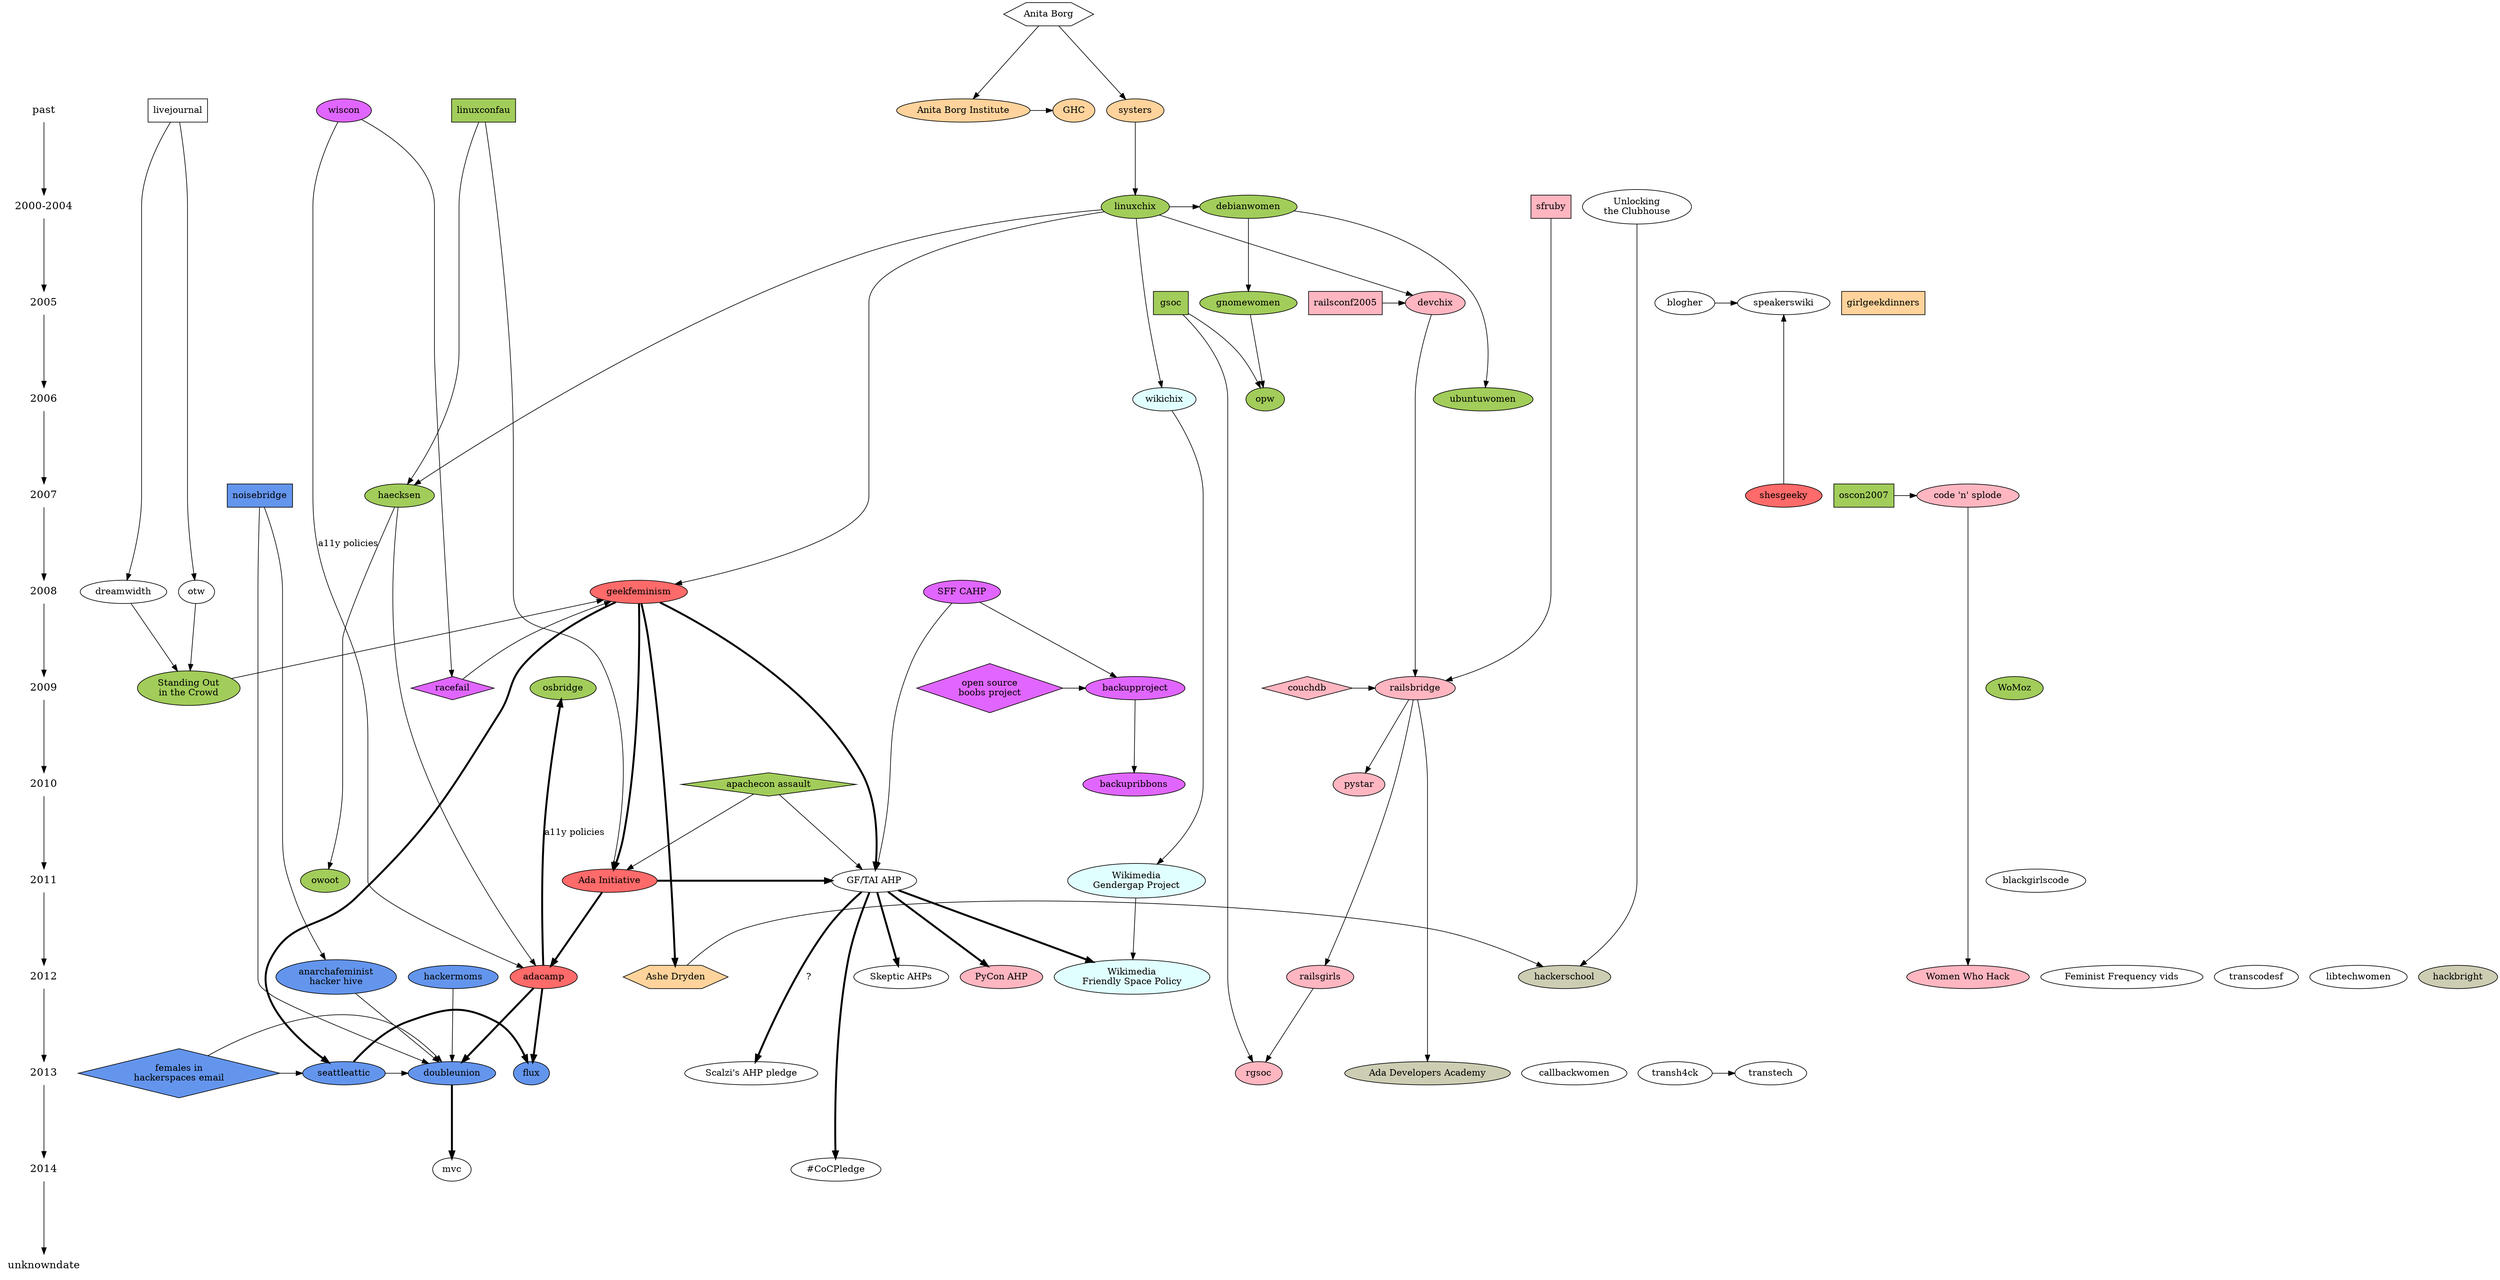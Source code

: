 digraph GeekFeminismFamilyTree {

  /*
     The following shapes are used for different types of things:
     oval = geek feminist/women-in-tech/etc organisation
     rectangle = orgs that aren't particularly feminist, but are influential
     diamond = event/incident (cf. GF wiki "Timeline of Incidents")
  */

  /*
     And this section lays out the history in terms of years.
  */

  ranksep="1.0 equally";
  {
    node [shape=plaintext, fontsize=16];
    past -> "2000-2004" -> 2005 -> 2006 -> 2007 -> 2008 -> 2009 -> 2010 -> 2011 -> 2012 -> 2013 -> 2014 -> unknowndate;
  }
  { rank = same; past; livejournal; wiscon; linuxconfau; "Anita Borg Institute"; systers, GHC}
  { rank = same; "2000-2004"; linuxchix; sfruby; debianwomen, "Unlocking\nthe Clubhouse"}
  { rank = same; 2005; railsconf2005; devchix; blogher; speakerswiki; girlgeekdinners; gnomewomen; gsoc; }
  { rank = same; 2006; wikichix; ubuntuwomen; opw; }
  { rank = same; 2007; haecksen; shesgeeky; noisebridge; oscon2007; "code 'n' splode"}
  { rank = same; 2008; "SFF CAHP"; geekfeminism; dreamwidth; otw; }
  { rank = same; 2009; "Standing Out\nin the Crowd"; racefail; couchdb; railsbridge; "open source\nboobs project"; backupproject; osbridge; WoMoz}
  { rank = same; 2010; "apachecon assault"; backupribbons; }
  { rank = same; 2011; "Ada Initiative"; "GF/TAI AHP"; owoot; blackgirlscode; "Wikimedia\nGendergap Project" }
  { rank = same; 2012; adacamp; railsgirls; "Wikimedia\nFriendly Space Policy"; "Skeptic AHPs"; "PyCon AHP"; "Feminist Frequency vids"; transcodesf; libtechwomen; "anarchafeminist\nhacker hive"; "Ashe Dryden"; hackbright; hackerschool; hackermoms; "Women Who Hack" }
  { rank = same; 2013; seattleattic; flux; doubleunion; rgsoc; callbackwomen; "Scalzi's AHP pledge"; transh4ck; transtech; "females in\nhackerspaces email"; "Ada Developers Academy"}
  { rank = same; 2014; mvc; "#CoCPledge"; }
  { rank = same; 2014; mvc }
  { rank = same; unknowndate; }

  /*
    This section lays out different communities and colour codes them.
  */

  /* pan-geekdom/"open stuff" orgs */

  geekfeminism [style=filled, fillcolor=indianred1];
  "Ada Initiative" [style=filled, fillcolor=indianred1];
  adacamp [style=filled, fillcolor=indianred1];
  shesgeeky [style=filled, fillcolor=indianred1];

  /* hacker spaces */
  noisebridge [style=filled, fillcolor=cornflowerblue];
  doubleunion [style=filled, fillcolor=cornflowerblue];
  flux [style=filled, fillcolor=cornflowerblue];
  seattleattic [style=filled, fillcolor=cornflowerblue];
  "females in\nhackerspaces email" [style=filled, fillcolor=cornflowerblue];
  "anarchafeminist\nhacker hive" [style=filled, fillcolor=cornflowerblue];
  "hackermoms" [style=filled, fillcolor=cornflowerblue];

  /* open source */
  linuxchix [style=filled, fillcolor=darkolivegreen3];
  linuxconfau [style=filled, fillcolor=darkolivegreen3];
  gnomewomen [style=filled, fillcolor=darkolivegreen3];
  debianwomen [style=filled, fillcolor=darkolivegreen3];
  ubuntuwomen [style=filled, fillcolor=darkolivegreen3];
  haecksen [style=filled, fillcolor=darkolivegreen3];
  owoot [style=filled, fillcolor=darkolivegreen3];
  oscon2007 [style=filled, fillcolor=darkolivegreen3];
  "Standing Out\nin the Crowd" [style=filled, fillcolor=darkolivegreen3];
  osbridge [style=filled, fillcolor=darkolivegreen3];
  gsoc [style=filled, fillcolor=darkolivegreen3];
  opw [style=filled, fillcolor=darkolivegreen3];
  WoMoz [style=filled, fillcolor=darkolivegreen3];
  "apachecon assault" [style=filled, fillcolor=darkolivegreen3];

  /* programming language and general programming communities */
  railsconf2005 [style=filled, fillcolor=lightpink];
  devchix [style=filled, fillcolor=lightpink];
  railsbridge [style=filled, fillcolor=lightpink];
  pystar [style=filled, fillcolor=lightpink];
  railsgirls [style=filled, fillcolor=lightpink];
  rgsoc [style=filled, fillcolor=lightpink];
  couchdb [style=filled, fillcolor=lightpink];
  sfruby [style=filled, fillcolor=lightpink];
  "PyCon AHP" [style=filled, fillcolor=lightpink];
  "code 'n' splode" [style=filled, fillcolor=lightpink];
  "Women Who Hack" [style=filled, fillcolor=lightpink];

  /* tech industry generally */
  systers [style=filled, fillcolor=burlywood1];
  "Anita Borg Institute" [style=filled, fillcolor=burlywood1];
  GHC [style=filled, fillcolor=burlywood1];
  girlgeekdinners [style=filled, fillcolor=burlywood1];
  "Ashe Dryden" [style=filled, fillcolor=burlywood1];

  /* hacker schools and academies */
  hackerschool [style=filled, fillcolor=lightyellow3];
  hackbright [style=filled, fillcolor=lightyellow3];
  "Ada Developers Academy" [style=filled, fillcolor=lightyellow3];

  /* Wikis */
  wikichix [style=filled, fillcolor=lightcyan];
  "Wikimedia\nGendergap Project" [style=filled, fillcolor=lightcyan];
  "Wikimedia\nFriendly Space Policy" [style=filled, fillcolor=lightcyan];

  /* SFF fandom */

  wiscon [style=filled, fillcolor=mediumorchid1];
  racefail [style=filled, fillcolor=mediumorchid1];
  "open source\nboobs project" [style=filled, fillcolor=mediumorchid1];
  backupproject [style=filled, fillcolor=mediumorchid1];
  backupribbons [style=filled, fillcolor=mediumorchid1];
  "SFF CAHP" [style=filled, fillcolor=mediumorchid1];

  /*
     And now, finally, the connections between different groups
  */

  /* Anita Borg Institute related stuff */

  "Anita Borg" [shape=hexagon]
  "Anita Borg" -> systers;
  "Anita Borg" -> "Anita Borg Institute";
  "Anita Borg Institute" -> "GHC"
  systers -> linuxchix;

  /* Other individuals */
  "Ashe Dryden" [shape=hexagon]
  geekfeminism -> "Ashe Dryden" [penwidth=3];

  /* GGD explicitly identify as non-feminist
   * news.bbc.co.uk/2/hi/technology/8663593.stm */
  girlgeekdinners [shape=rectangle]

  /* Skud set up the GF wiki in 2008, mostly inspired by earlier "women
   * in open source" communities such as linuxchix */
  linuxchix -> geekfeminism;

  /* in 2009, Racefail introduced Skud and other GF wiki contributors to
   * a lot of new ideas */
  racefail -> geekfeminism;
  racefail [shape=diamond];

  /* in 2010, the Noirin Plunkett's assault at ApacheCon triggered
   * discussions about anti-harassment that would lead to the formation
   * of the Ada Initiative */
  "apachecon assault" -> "Ada Initiative";
  "apachecon assault" [shape=diamond];

  /* GF (esp. volunteer burnout) was an influence on TAI */
  geekfeminism -> "Ada Initiative" [penwidth=3];

  /* The first TAI discussions were held at LCA */
  linuxconfau -> "Ada Initiative";
  linuxconfau [shape=rectangle];

  /* TAI wrote the first conf anti-harassment poilcy in response to the
   * apachecon assault */
  "apachecon assault" -> "GF/TAI AHP"
  "geekfeminism" -> "GF/TAI AHP" [penwidth=3];
  "Ada Initiative" -> "GF/TAI AHP" [penwidth=3];

  /* The Con Anti-Harassment Policy (out of SFF fandom) also inspired it */
  "SFF CAHP" -> "GF/TAI AHP"

  /* Vaguely related: Open Source Boob Project and Backup Project */
  "open source\nboobs project" -> backupproject
  "open source\nboobs project" [shape=diamond]
  "SFF CAHP" -> backupproject
  backupproject -> backupribbons;

  /* The GF/TAI AHP inspired the PyCon variant */
  "GF/TAI AHP" -> "PyCon AHP" [penwidth=3];

  /* The GF/TAI AHP inspired the skeptic variants */
  "GF/TAI AHP" -> "Skeptic AHPs" [penwidth=3];
  "GF/TAI AHP" -> "#CoCPledge" [penwidth=3];

  /* Sumana acknowledges GF as inspiration for Wikimedia\nfriendly space
   policy */

  "GF/TAI AHP" -> "Wikimedia\nFriendly Space Policy" [penwidth=3];
  "Wikimedia\nGendergap Project" -> "Wikimedia\nFriendly Space Policy";

  /* Causation here is less clear. */
  "GF/TAI AHP" -> "Scalzi's AHP pledge" [penwidth=3, label="?"];

  "Ada Initiative" -> adacamp [penwidth=3];

  /* Adacamp was inspired in some ways by Wiscon, eg. accessibility */
  wiscon -> adacamp [label="a11y policies"];
  /* and then open source bridge picked up some of that from adacamp */
  adacamp -> osbridge [label="a11y policies", penwidth=3];


  /* Hackerspaces! */
  "females in\nhackerspaces email" [shape="diamond"];
  "females in\nhackerspaces email" -> seattleattic;
  "females in\nhackerspaces email" -> doubleunion;

  noisebridge [shape="rectangle"];
  noisebridge -> "anarchafeminist\nhacker hive"
  noisebridge -> doubleunion;
  "anarchafeminist\nhacker hive" -> doubleunion;
  adacamp -> flux [penwidth=3];
  seattleattic -> flux [penwidth=3];

  /* DoubleUnion came out of AdaCamp SF in 2013 */
  adacamp -> doubleunion [penwidth=3];
  geekfeminism -> seattleattic [penwidth=3];
  /* pretty sure  hackermoms was also an inspiration? */
  hackermoms -> doubleunion;
  seattleattic -> doubleunion;

  /* shanley and amelia met at a doubleunion event then started MVC */
  doubleunion -> mvc [penwidth=3];

  /* Various early women-in-open-source mailing lists etc */
  linuxchix -> debianwomen;
  debianwomen -> ubuntuwomen;
  /* Direct ancestry, because Hanna Wallach did debianwomen first and
   * then GNOME Women, and was never a big participant in LinuxChix*/
  debianwomen -> gnomewomen;
  haecksen -> owoot;

  /* Wikichix was named after/inspired by Linuxchix */

  linuxchix -> wikichix;
  /* I presume wikichiz was an influence on the gendergap project? */
  wikichix -> "Wikimedia\nGendergap Project";

  /* Gnome Outreach Program for Women, now FOSS OPW */
  gnomewomen -> opw;
  /* "The Outreach Program for Women (OPW) was inspired by Google's
   * Summer of Code and by how few women applied for it."
   * via gnome.org/opw (why can't I include double slashes in a comment?)
   */
  gsoc -> opw;
  gsoc [shape=rectangle]

  /* LinuxChix inspired the Haecksen miniconf at LCA */
  linuxchix -> haecksen;
  linuxconfau -> haecksen;

  /* Both creations of Mary Gardiner's, one of the inputs to AdaCamp is
     what wasn't possible with Haecksen */
  haecksen -> adacamp;

  /* RailsBridge happened in response to the CouchDB incident at
   * GoGaRuCo */
  couchdb -> railsbridge;
  couchdb [shape=diamond];
  railsbridge -> pystar;
  railsbridge -> railsgirls;

  /* There's now a rails girls summer of code */

  railsgirls -> rgsoc;
  gsoc -> rgsoc;

  wiscon -> racefail;

  /* Livejournal (esp. their fail) inspired DW and OTW */
  livejournal -> dreamwidth;
  livejournal -> otw;
  livejournal [shape=rectangle]

  /* Dreamwidth and OTW inspired Skud's 2009 OSCON keynote */
  dreamwidth -> "Standing Out\nin the Crowd";
  otw -> "Standing Out\nin the Crowd";

  /* GF blog came out of the "Standing Out\nin the Crowd" keynote, as a place to have
   * ongoing conversations */
  "Standing Out\nin the Crowd" -> geekfeminism;

  oscon2007 -> "code 'n' splode";
  oscon2007 [shape=rectangle];

  "code 'n' splode" -> "Women Who Hack";

  /* Trans*H4CK inspired the Transtech meetups
   * lukasblakk.com/why-i-was-part-of-creating-a-thing-called-transtech/ */
  transh4ck -> transtech;

  /* Speaker's wiki (www.socialtext.net/speakers) came out of BlogHer
   * '05 and is supported by She's Geeky */
  blogher -> speakerswiki;
  shesgeeky -> speakerswiki;

  /* Desi McAdam started DevChix in 2005 with initial membership from user groups and RailsConf 2005 */
  /* After seeing few women at SFRuby, Sarah Mei worked with DevChix folks organizing RailsBridge on the DevChix wiki */
  railsconf2005 -> devchix;
  linuxchix -> devchix;
  devchix -> railsbridge;
  sfruby -> railsbridge;
  sfruby [shape=rectangle];
  railsconf2005 [shape=rectangle];

  /* hackerschool was influenced by Unlocking the Clubhouse */
  "Unlocking\nthe Clubhouse" -> hackerschool;
  /* and by Ashe twitter.com/nicholasbs/status/476033083876315137 */
  "Ashe Dryden" -> hackerschool;

  /* Ada Developers Academy influenced by Railsbridge 
  twitter.com/eliseworthy/status/476061026811535362 */
  railsbridge -> "Ada Developers Academy";

  libtechwomen;

}
